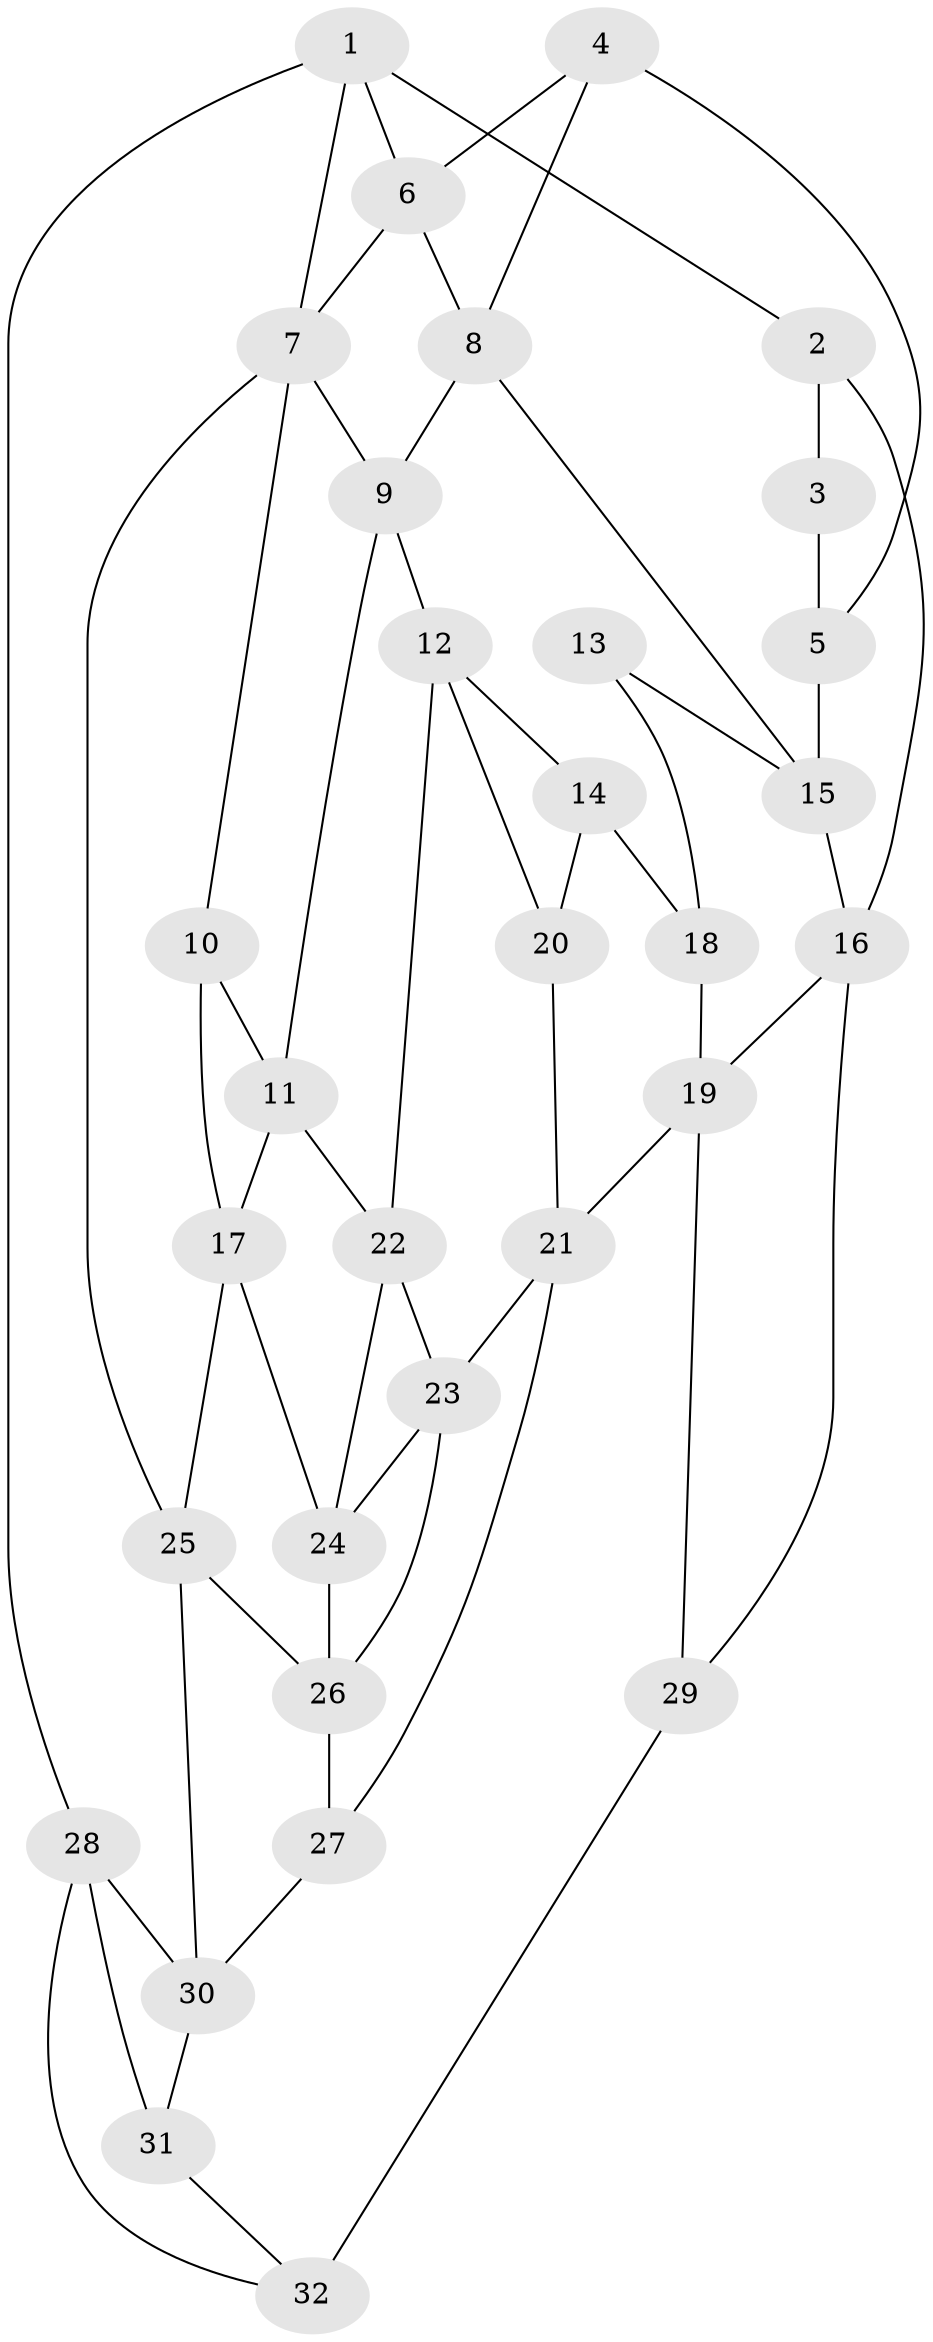 // original degree distribution, {3: 0.03389830508474576, 5: 0.5423728813559322, 4: 0.23728813559322035, 6: 0.1864406779661017}
// Generated by graph-tools (version 1.1) at 2025/27/03/09/25 03:27:06]
// undirected, 32 vertices, 57 edges
graph export_dot {
graph [start="1"]
  node [color=gray90,style=filled];
  1;
  2;
  3;
  4;
  5;
  6;
  7;
  8;
  9;
  10;
  11;
  12;
  13;
  14;
  15;
  16;
  17;
  18;
  19;
  20;
  21;
  22;
  23;
  24;
  25;
  26;
  27;
  28;
  29;
  30;
  31;
  32;
  1 -- 2 [weight=1.0];
  1 -- 6 [weight=1.0];
  1 -- 7 [weight=1.0];
  1 -- 28 [weight=1.0];
  2 -- 3 [weight=1.0];
  2 -- 16 [weight=1.0];
  3 -- 5 [weight=2.0];
  4 -- 5 [weight=1.0];
  4 -- 6 [weight=1.0];
  4 -- 8 [weight=1.0];
  5 -- 15 [weight=1.0];
  6 -- 7 [weight=1.0];
  6 -- 8 [weight=1.0];
  7 -- 9 [weight=1.0];
  7 -- 10 [weight=1.0];
  7 -- 25 [weight=1.0];
  8 -- 9 [weight=1.0];
  8 -- 15 [weight=1.0];
  9 -- 11 [weight=1.0];
  9 -- 12 [weight=1.0];
  10 -- 11 [weight=1.0];
  10 -- 17 [weight=1.0];
  11 -- 17 [weight=1.0];
  11 -- 22 [weight=1.0];
  12 -- 14 [weight=1.0];
  12 -- 20 [weight=1.0];
  12 -- 22 [weight=1.0];
  13 -- 15 [weight=1.0];
  13 -- 18 [weight=2.0];
  14 -- 18 [weight=1.0];
  14 -- 20 [weight=2.0];
  15 -- 16 [weight=1.0];
  16 -- 19 [weight=1.0];
  16 -- 29 [weight=1.0];
  17 -- 24 [weight=1.0];
  17 -- 25 [weight=1.0];
  18 -- 19 [weight=1.0];
  19 -- 21 [weight=1.0];
  19 -- 29 [weight=1.0];
  20 -- 21 [weight=1.0];
  21 -- 23 [weight=1.0];
  21 -- 27 [weight=1.0];
  22 -- 23 [weight=1.0];
  22 -- 24 [weight=1.0];
  23 -- 24 [weight=1.0];
  23 -- 26 [weight=1.0];
  24 -- 26 [weight=1.0];
  25 -- 26 [weight=1.0];
  25 -- 30 [weight=2.0];
  26 -- 27 [weight=1.0];
  27 -- 30 [weight=1.0];
  28 -- 30 [weight=1.0];
  28 -- 31 [weight=2.0];
  28 -- 32 [weight=1.0];
  29 -- 32 [weight=2.0];
  30 -- 31 [weight=1.0];
  31 -- 32 [weight=1.0];
}
